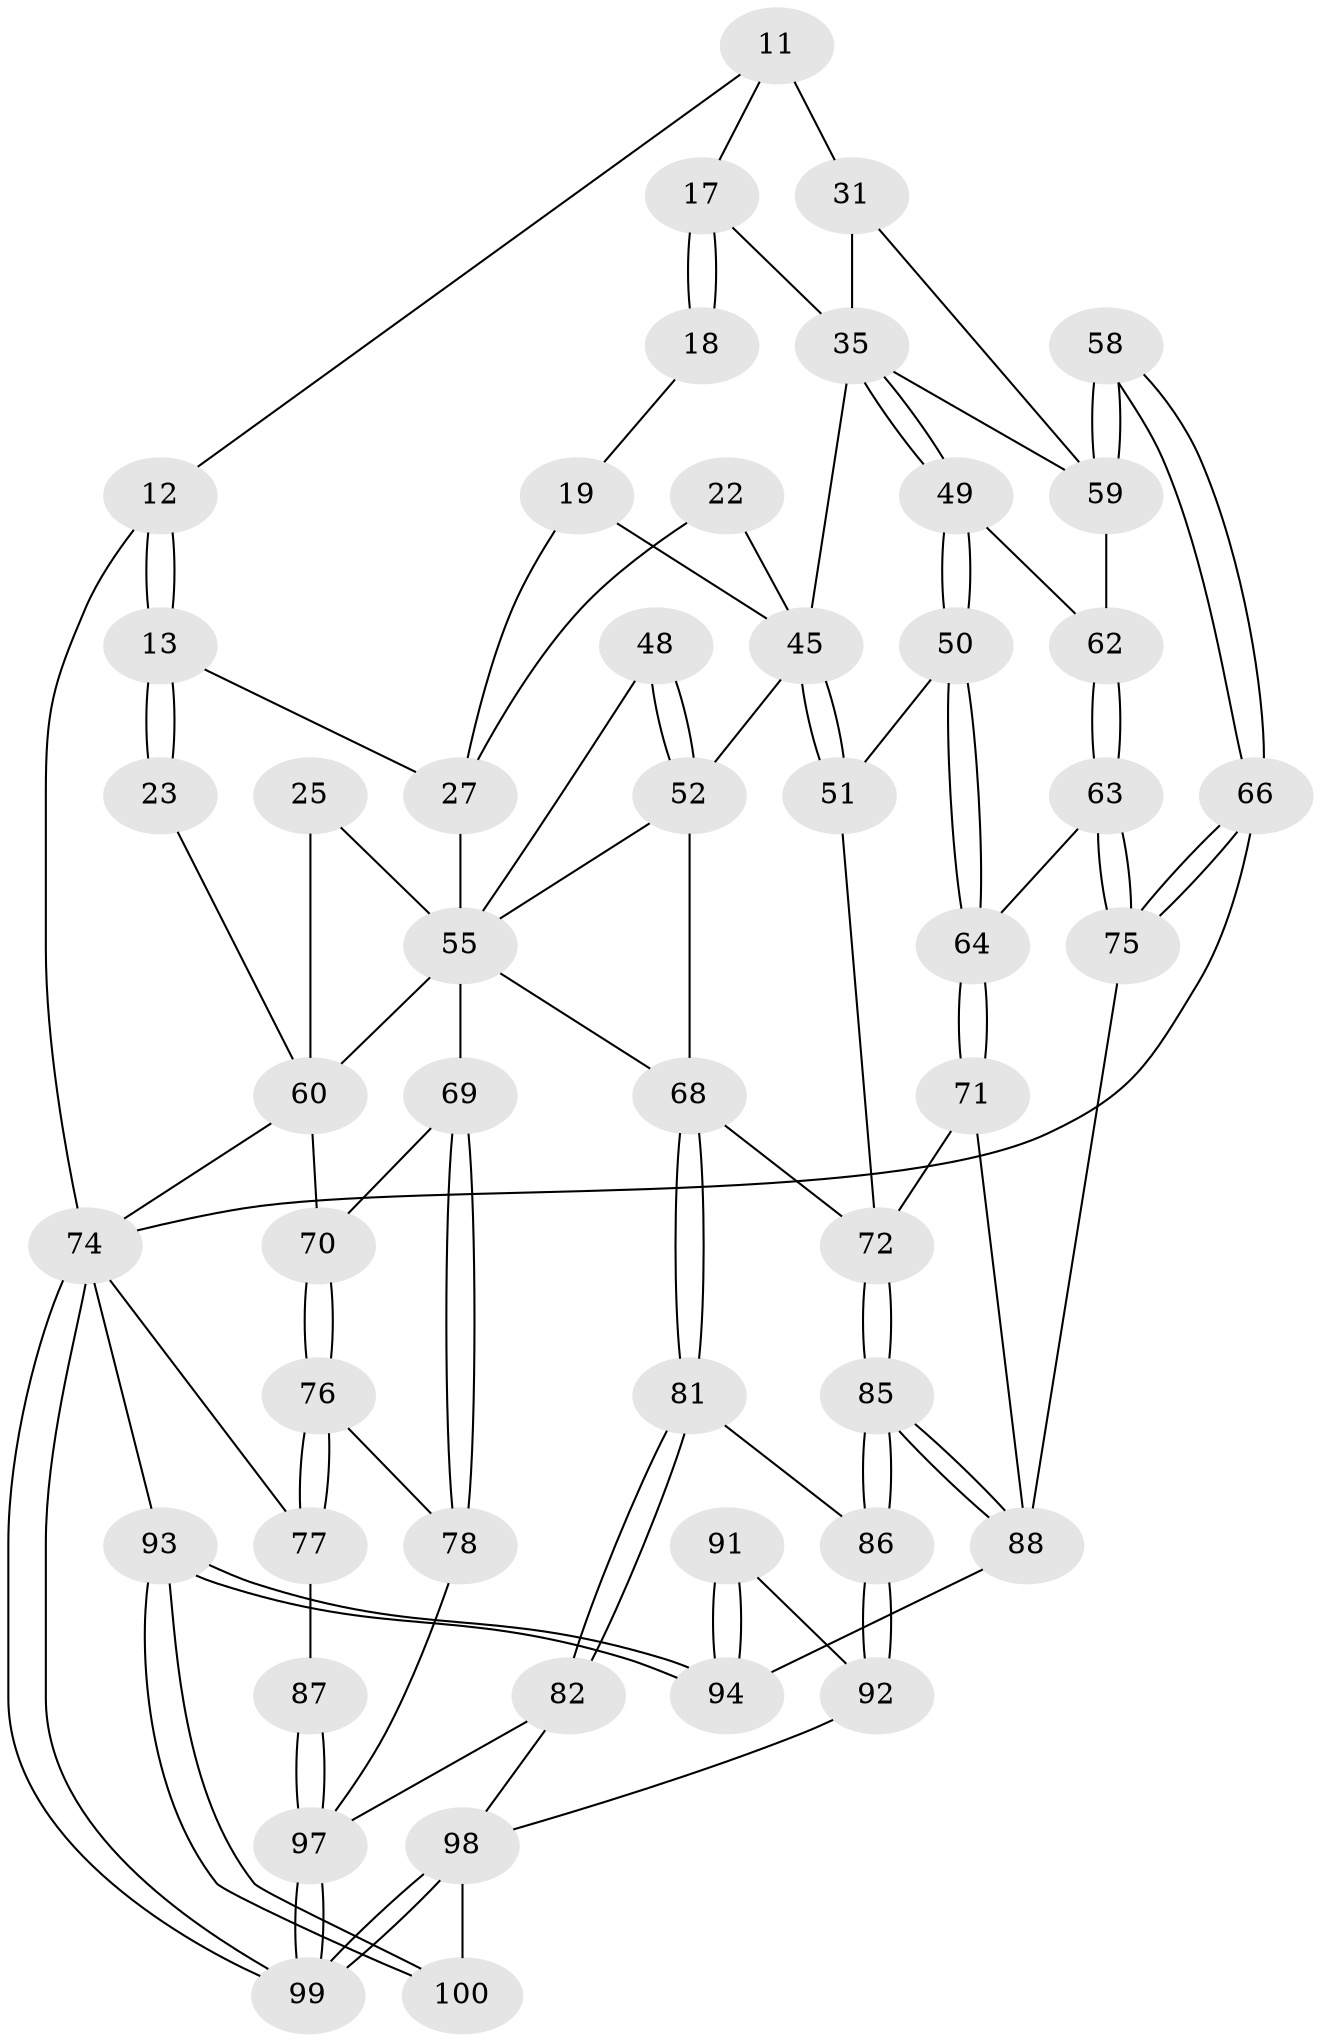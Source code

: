 // original degree distribution, {3: 0.03, 4: 0.19, 6: 0.19, 5: 0.59}
// Generated by graph-tools (version 1.1) at 2025/01/03/09/25 05:01:57]
// undirected, 50 vertices, 111 edges
graph export_dot {
graph [start="1"]
  node [color=gray90,style=filled];
  11 [pos="+0.9123805880989148+0.08006887282571637",super="+10"];
  12 [pos="+0+0",super="+9"];
  13 [pos="+0+0",super="+2"];
  17 [pos="+0.779495279876657+0.15546441617003368",super="+16"];
  18 [pos="+0.7433082878156851+0.13897049507169415",super="+6"];
  19 [pos="+0.6576192363102367+0.17879140737349458",super="+5"];
  22 [pos="+0.5710710929121691+0.19113813315384337"];
  23 [pos="+0+0"];
  25 [pos="+0.33743963454525777+0.12490392554906579"];
  27 [pos="+0.3786182250520675+0.08107500546560426",super="+3+4"];
  31 [pos="+1+0.12771980113986553",super="+14"];
  35 [pos="+0.7868104597509654+0.3175233976000141",super="+34+15+32"];
  45 [pos="+0.6190975957402468+0.397285217529941",super="+33"];
  48 [pos="+0.44137895457943305+0.28207216519970896"];
  49 [pos="+0.7821672830591577+0.33537195189377317"];
  50 [pos="+0.6566799356752705+0.4271733235440948"];
  51 [pos="+0.6351082364752826+0.42047071523853025"];
  52 [pos="+0.44683596182998225+0.3052185917938961",super="+47+46+38"];
  55 [pos="+0.33725438567266036+0.4564786572978793",super="+43"];
  58 [pos="+1+0.6435561339382201"];
  59 [pos="+0.9649900019451955+0.47534048319762096",super="+56+41"];
  60 [pos="+0.07365976741291744+0.3939166391017359",super="+44+36"];
  62 [pos="+0.8342697195053599+0.4878698301551636",super="+57"];
  63 [pos="+0.8068939001753591+0.5116545690825044"];
  64 [pos="+0.6967720278064817+0.471709645730992"];
  66 [pos="+1+0.676145544654382"];
  68 [pos="+0.3848377939618702+0.5228970394885901",super="+54+53"];
  69 [pos="+0.29797928766886916+0.4843019213101482"];
  70 [pos="+0.16575183918280298+0.5237902725886966"];
  71 [pos="+0.6744239702248118+0.5959150849502844"];
  72 [pos="+0.5750360457799547+0.5792650955864629",super="+67"];
  74 [pos="+0+1",super="+65+73"];
  75 [pos="+0.8257612179520624+0.6249563055589312"];
  76 [pos="+0.14777681953836938+0.560559292996478"];
  77 [pos="+0+0.7279142092889567"];
  78 [pos="+0.22635510455890676+0.5998181212321962"];
  81 [pos="+0.40992297292188357+0.7364391419321499"];
  82 [pos="+0.3375546479885637+0.7758549264993828"];
  85 [pos="+0.5181501873097255+0.7101578946714785"];
  86 [pos="+0.4619893859821211+0.746546897288741"];
  87 [pos="+0.08211665479168867+0.760523039678963"];
  88 [pos="+0.5992117787236306+0.698743617237128",super="+80"];
  91 [pos="+0.6483388601494376+0.8771041108913449"];
  92 [pos="+0.5126880402289876+0.8092201186776465"];
  93 [pos="+0.9534102447499525+1"];
  94 [pos="+0.9052357863185713+1",super="+89+90"];
  97 [pos="+0.17979740479818745+1",super="+83+84"];
  98 [pos="+0.2608637502431731+1",super="+96+95"];
  99 [pos="+0.19085466014745572+1"];
  100 [pos="+0.5509225838335527+1"];
  11 -- 12;
  11 -- 31 [weight=2];
  11 -- 17;
  12 -- 13 [weight=2];
  12 -- 13;
  12 -- 74 [weight=3];
  13 -- 23;
  13 -- 23;
  13 -- 27;
  17 -- 18 [weight=2];
  17 -- 18;
  17 -- 35 [weight=2];
  18 -- 19 [weight=2];
  19 -- 27;
  19 -- 45;
  22 -- 27 [weight=2];
  22 -- 45;
  23 -- 60;
  25 -- 60 [weight=2];
  25 -- 55;
  27 -- 55;
  31 -- 59;
  31 -- 35;
  35 -- 49;
  35 -- 49;
  35 -- 59;
  35 -- 45;
  45 -- 51;
  45 -- 51;
  45 -- 52 [weight=2];
  48 -- 52 [weight=2];
  48 -- 52;
  48 -- 55;
  49 -- 50;
  49 -- 50;
  49 -- 62;
  50 -- 51;
  50 -- 64;
  50 -- 64;
  51 -- 72;
  52 -- 68 [weight=2];
  52 -- 55;
  55 -- 69;
  55 -- 68;
  55 -- 60;
  58 -- 59 [weight=2];
  58 -- 59;
  58 -- 66;
  58 -- 66;
  59 -- 62 [weight=2];
  60 -- 70;
  60 -- 74 [weight=2];
  62 -- 63;
  62 -- 63;
  63 -- 64;
  63 -- 75;
  63 -- 75;
  64 -- 71;
  64 -- 71;
  66 -- 75;
  66 -- 75;
  66 -- 74;
  68 -- 81;
  68 -- 81;
  68 -- 72;
  69 -- 70;
  69 -- 78;
  69 -- 78;
  70 -- 76;
  70 -- 76;
  71 -- 72;
  71 -- 88;
  72 -- 85;
  72 -- 85;
  74 -- 99;
  74 -- 99;
  74 -- 93;
  74 -- 77;
  75 -- 88;
  76 -- 77;
  76 -- 77;
  76 -- 78;
  77 -- 87;
  78 -- 97;
  81 -- 82;
  81 -- 82;
  81 -- 86;
  82 -- 97;
  82 -- 98;
  85 -- 86;
  85 -- 86;
  85 -- 88;
  85 -- 88;
  86 -- 92;
  86 -- 92;
  87 -- 97 [weight=2];
  87 -- 97;
  88 -- 94 [weight=2];
  91 -- 92;
  91 -- 94 [weight=2];
  91 -- 94;
  92 -- 98;
  93 -- 94;
  93 -- 94;
  93 -- 100;
  93 -- 100;
  97 -- 99;
  97 -- 99;
  98 -- 99;
  98 -- 99;
  98 -- 100 [weight=2];
}
